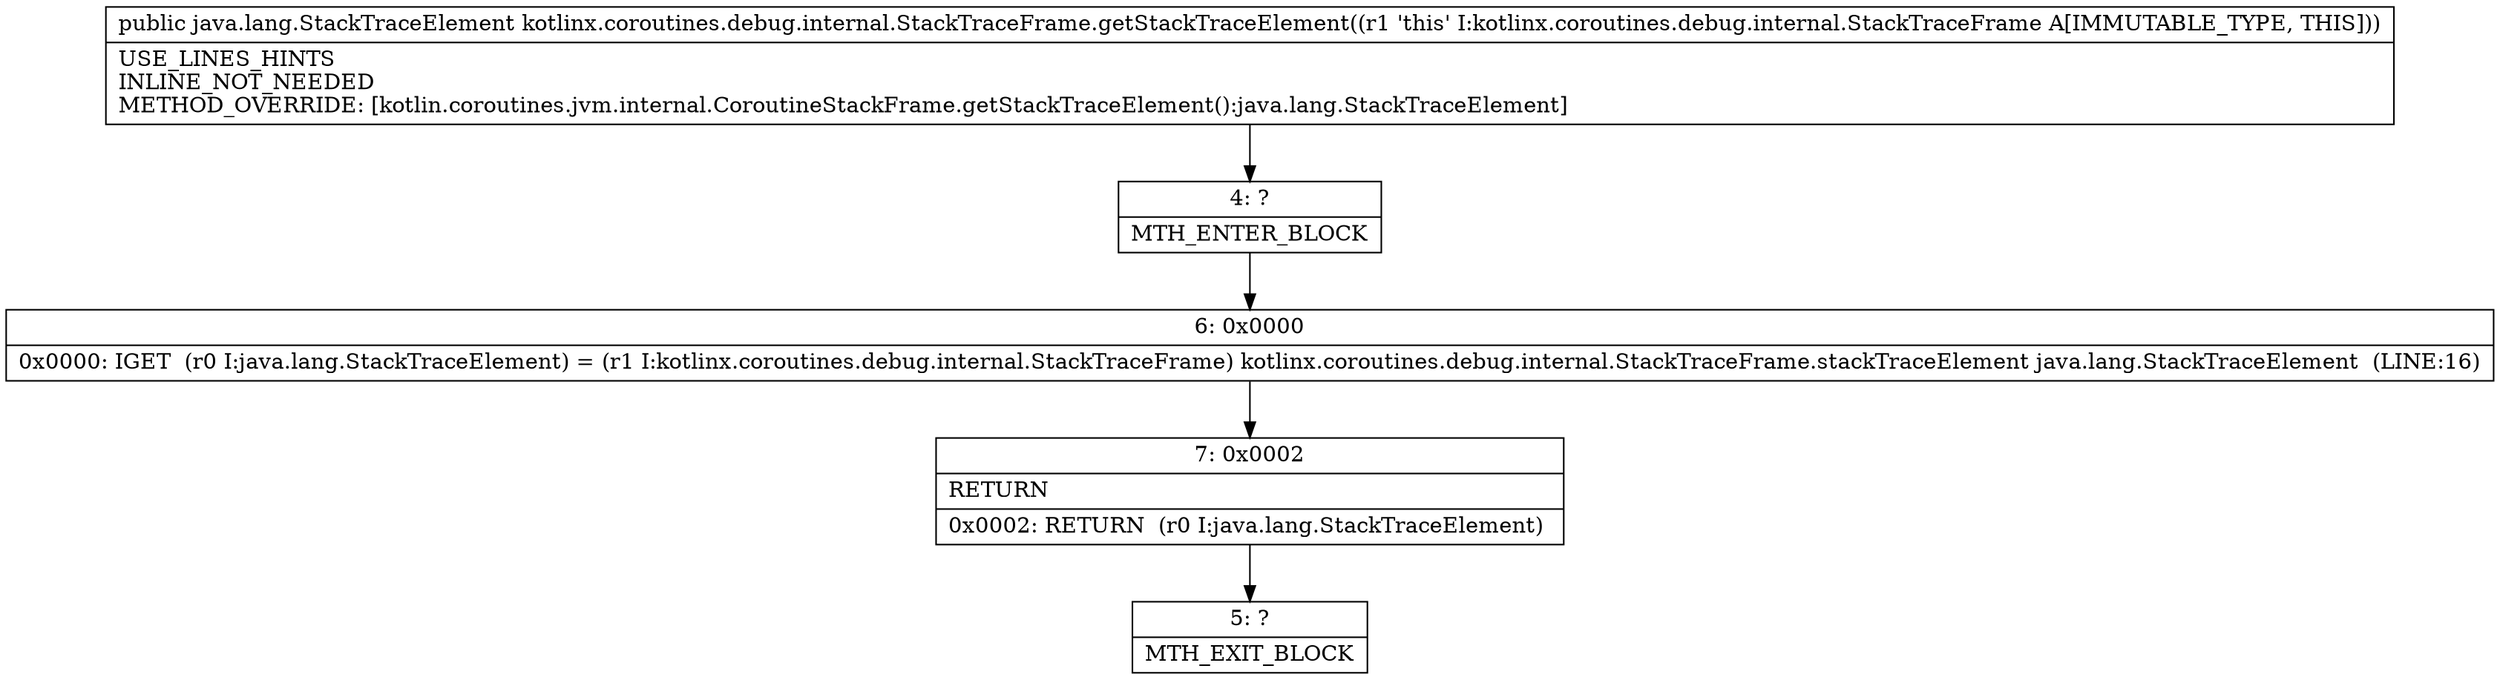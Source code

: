 digraph "CFG forkotlinx.coroutines.debug.internal.StackTraceFrame.getStackTraceElement()Ljava\/lang\/StackTraceElement;" {
Node_4 [shape=record,label="{4\:\ ?|MTH_ENTER_BLOCK\l}"];
Node_6 [shape=record,label="{6\:\ 0x0000|0x0000: IGET  (r0 I:java.lang.StackTraceElement) = (r1 I:kotlinx.coroutines.debug.internal.StackTraceFrame) kotlinx.coroutines.debug.internal.StackTraceFrame.stackTraceElement java.lang.StackTraceElement  (LINE:16)\l}"];
Node_7 [shape=record,label="{7\:\ 0x0002|RETURN\l|0x0002: RETURN  (r0 I:java.lang.StackTraceElement) \l}"];
Node_5 [shape=record,label="{5\:\ ?|MTH_EXIT_BLOCK\l}"];
MethodNode[shape=record,label="{public java.lang.StackTraceElement kotlinx.coroutines.debug.internal.StackTraceFrame.getStackTraceElement((r1 'this' I:kotlinx.coroutines.debug.internal.StackTraceFrame A[IMMUTABLE_TYPE, THIS]))  | USE_LINES_HINTS\lINLINE_NOT_NEEDED\lMETHOD_OVERRIDE: [kotlin.coroutines.jvm.internal.CoroutineStackFrame.getStackTraceElement():java.lang.StackTraceElement]\l}"];
MethodNode -> Node_4;Node_4 -> Node_6;
Node_6 -> Node_7;
Node_7 -> Node_5;
}


